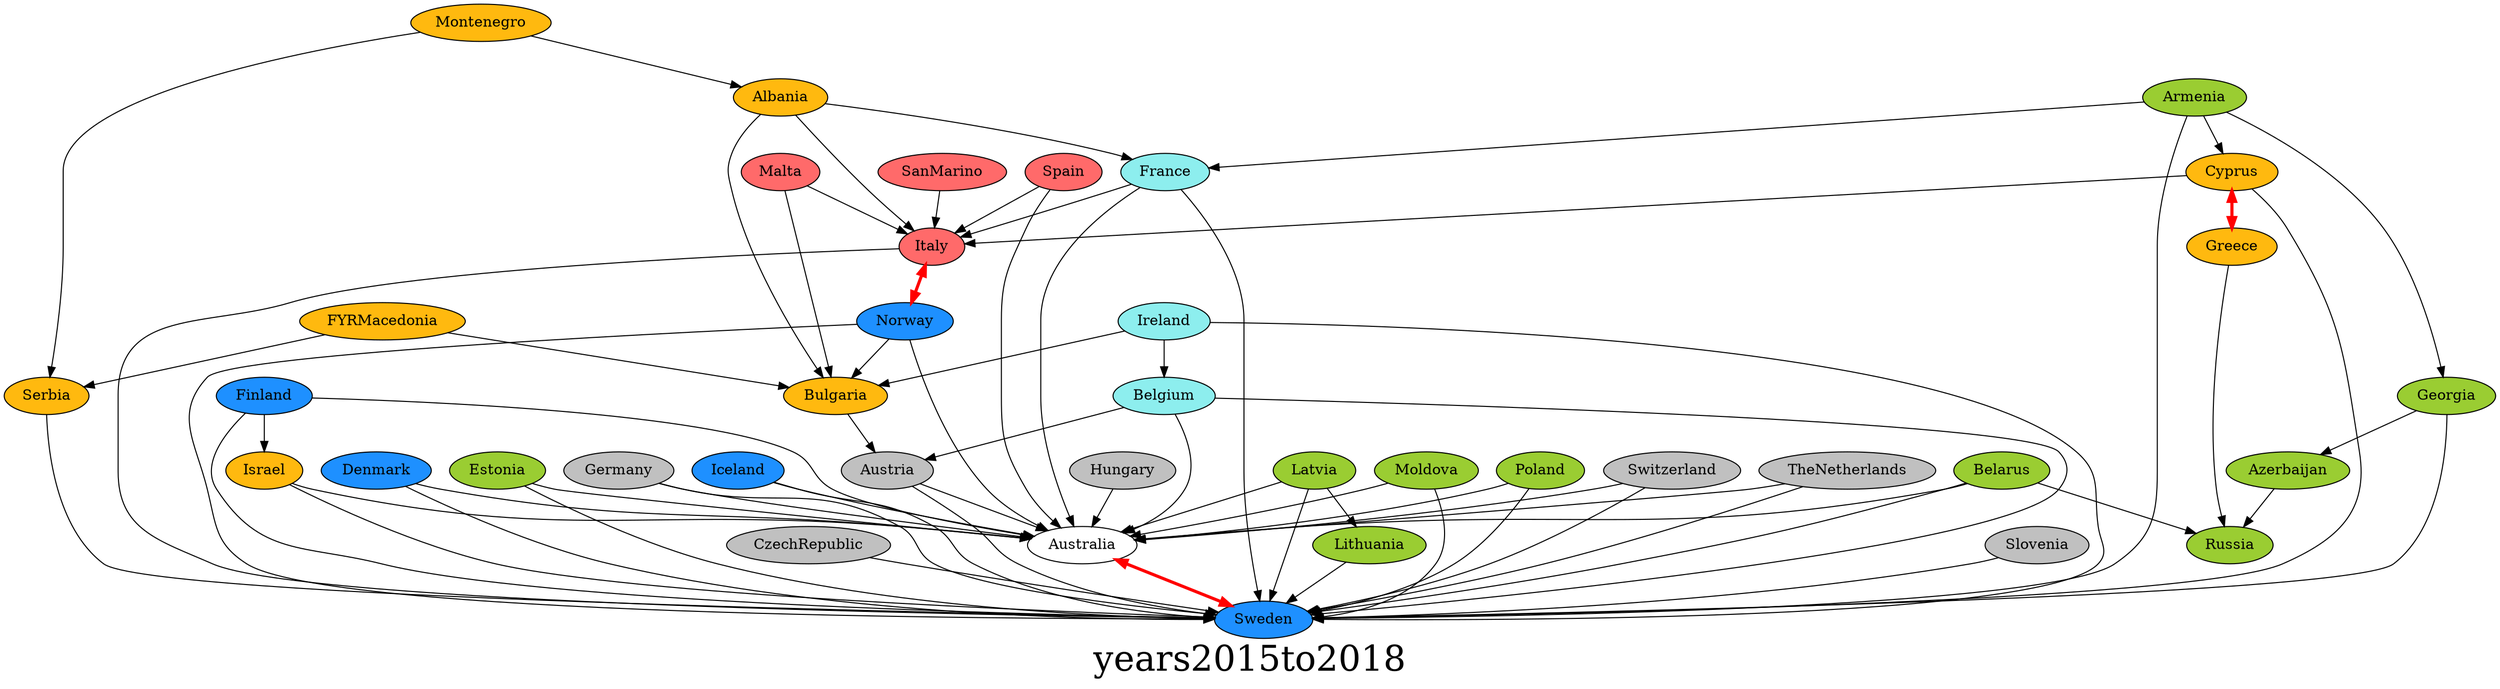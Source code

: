 digraph{ graph [label=years2015to2018, fontsize=34]; Albania [style=filled,fillcolor=darkgoldenrod1]; Bulgaria [style=filled,fillcolor=darkgoldenrod1]; Albania [style=filled,fillcolor=darkgoldenrod1]; France [style=filled,fillcolor=darkslategray2]; Albania [style=filled,fillcolor=darkgoldenrod1]; Italy [style=filled,fillcolor=indianred1]; Armenia [style=filled,fillcolor=olivedrab3]; Cyprus [style=filled,fillcolor=darkgoldenrod1]; Armenia [style=filled,fillcolor=olivedrab3]; France [style=filled,fillcolor=darkslategray2]; Armenia [style=filled,fillcolor=olivedrab3]; Georgia [style=filled,fillcolor=olivedrab3]; Armenia [style=filled,fillcolor=olivedrab3]; Sweden [style=filled,fillcolor=dodgerblue]; Sweden [style=filled,fillcolor=dodgerblue]; Austria [style=filled,fillcolor=gray]; Austria [style=filled,fillcolor=gray]; Sweden [style=filled,fillcolor=dodgerblue]; Azerbaijan [style=filled,fillcolor=olivedrab3]; Russia [style=filled,fillcolor=olivedrab3]; Belarus [style=filled,fillcolor=olivedrab3]; Belarus [style=filled,fillcolor=olivedrab3]; Russia [style=filled,fillcolor=olivedrab3]; Belarus [style=filled,fillcolor=olivedrab3]; Sweden [style=filled,fillcolor=dodgerblue]; Belgium [style=filled,fillcolor=darkslategray2]; Belgium [style=filled,fillcolor=darkslategray2]; Austria [style=filled,fillcolor=gray]; Belgium [style=filled,fillcolor=darkslategray2]; Sweden [style=filled,fillcolor=dodgerblue]; Bulgaria [style=filled,fillcolor=darkgoldenrod1]; Austria [style=filled,fillcolor=gray]; Cyprus [style=filled,fillcolor=darkgoldenrod1]; Greece [style=filled,fillcolor=darkgoldenrod1]; Cyprus [style=filled,fillcolor=darkgoldenrod1]; Italy [style=filled,fillcolor=indianred1]; Cyprus [style=filled,fillcolor=darkgoldenrod1]; Sweden [style=filled,fillcolor=dodgerblue]; CzechRepublic [style=filled,fillcolor=gray]; Sweden [style=filled,fillcolor=dodgerblue]; Denmark [style=filled,fillcolor=dodgerblue]; Denmark [style=filled,fillcolor=dodgerblue]; Sweden [style=filled,fillcolor=dodgerblue]; Estonia [style=filled,fillcolor=olivedrab3]; Estonia [style=filled,fillcolor=olivedrab3]; Sweden [style=filled,fillcolor=dodgerblue]; FYRMacedonia [style=filled,fillcolor=darkgoldenrod1]; Bulgaria [style=filled,fillcolor=darkgoldenrod1]; FYRMacedonia [style=filled,fillcolor=darkgoldenrod1]; Serbia [style=filled,fillcolor=darkgoldenrod1]; Finland [style=filled,fillcolor=dodgerblue]; Finland [style=filled,fillcolor=dodgerblue]; Israel [style=filled,fillcolor=darkgoldenrod1]; Finland [style=filled,fillcolor=dodgerblue]; Sweden [style=filled,fillcolor=dodgerblue]; France [style=filled,fillcolor=darkslategray2]; France [style=filled,fillcolor=darkslategray2]; Italy [style=filled,fillcolor=indianred1]; France [style=filled,fillcolor=darkslategray2]; Sweden [style=filled,fillcolor=dodgerblue]; Georgia [style=filled,fillcolor=olivedrab3]; Azerbaijan [style=filled,fillcolor=olivedrab3]; Georgia [style=filled,fillcolor=olivedrab3]; Sweden [style=filled,fillcolor=dodgerblue]; Germany [style=filled,fillcolor=gray]; Germany [style=filled,fillcolor=gray]; Sweden [style=filled,fillcolor=dodgerblue]; Greece [style=filled,fillcolor=darkgoldenrod1]; Cyprus [style=filled,fillcolor=darkgoldenrod1]; Greece [style=filled,fillcolor=darkgoldenrod1]; Russia [style=filled,fillcolor=olivedrab3]; Hungary [style=filled,fillcolor=gray]; Iceland [style=filled,fillcolor=dodgerblue]; Iceland [style=filled,fillcolor=dodgerblue]; Sweden [style=filled,fillcolor=dodgerblue]; Ireland [style=filled,fillcolor=darkslategray2]; Belgium [style=filled,fillcolor=darkslategray2]; Ireland [style=filled,fillcolor=darkslategray2]; Bulgaria [style=filled,fillcolor=darkgoldenrod1]; Ireland [style=filled,fillcolor=darkslategray2]; Sweden [style=filled,fillcolor=dodgerblue]; Israel [style=filled,fillcolor=darkgoldenrod1]; Israel [style=filled,fillcolor=darkgoldenrod1]; Sweden [style=filled,fillcolor=dodgerblue]; Italy [style=filled,fillcolor=indianred1]; Norway [style=filled,fillcolor=dodgerblue]; Italy [style=filled,fillcolor=indianred1]; Sweden [style=filled,fillcolor=dodgerblue]; Latvia [style=filled,fillcolor=olivedrab3]; Latvia [style=filled,fillcolor=olivedrab3]; Lithuania [style=filled,fillcolor=olivedrab3]; Latvia [style=filled,fillcolor=olivedrab3]; Sweden [style=filled,fillcolor=dodgerblue]; Lithuania [style=filled,fillcolor=olivedrab3]; Sweden [style=filled,fillcolor=dodgerblue]; Malta [style=filled,fillcolor=indianred1]; Bulgaria [style=filled,fillcolor=darkgoldenrod1]; Malta [style=filled,fillcolor=indianred1]; Italy [style=filled,fillcolor=indianred1]; Moldova [style=filled,fillcolor=olivedrab3]; Moldova [style=filled,fillcolor=olivedrab3]; Sweden [style=filled,fillcolor=dodgerblue]; Montenegro [style=filled,fillcolor=darkgoldenrod1]; Albania [style=filled,fillcolor=darkgoldenrod1]; Montenegro [style=filled,fillcolor=darkgoldenrod1]; Serbia [style=filled,fillcolor=darkgoldenrod1]; Norway [style=filled,fillcolor=dodgerblue]; Norway [style=filled,fillcolor=dodgerblue]; Bulgaria [style=filled,fillcolor=darkgoldenrod1]; Norway [style=filled,fillcolor=dodgerblue]; Italy [style=filled,fillcolor=indianred1]; Norway [style=filled,fillcolor=dodgerblue]; Sweden [style=filled,fillcolor=dodgerblue]; Poland [style=filled,fillcolor=olivedrab3]; Poland [style=filled,fillcolor=olivedrab3]; Sweden [style=filled,fillcolor=dodgerblue]; SanMarino [style=filled,fillcolor=indianred1]; Italy [style=filled,fillcolor=indianred1]; Serbia [style=filled,fillcolor=darkgoldenrod1]; Sweden [style=filled,fillcolor=dodgerblue]; Slovenia [style=filled,fillcolor=gray]; Sweden [style=filled,fillcolor=dodgerblue]; Spain [style=filled,fillcolor=indianred1]; Spain [style=filled,fillcolor=indianred1]; Italy [style=filled,fillcolor=indianred1]; Sweden [style=filled,fillcolor=dodgerblue]; Switzerland [style=filled,fillcolor=gray]; Switzerland [style=filled,fillcolor=gray]; Sweden [style=filled,fillcolor=dodgerblue]; TheNetherlands [style=filled,fillcolor=gray]; TheNetherlands [style=filled,fillcolor=gray]; Sweden [style=filled,fillcolor=dodgerblue]; Australia->Sweden [dir=both color=red penwidth=3];Cyprus->Greece [dir=both color=red penwidth=3];Italy->Norway [dir=both color=red penwidth=3];Albania->Bulgaria;Albania->France;Albania->Italy;Armenia->Cyprus;Armenia->France;Armenia->Georgia;Armenia->Sweden;Austria->Australia;Austria->Sweden;Azerbaijan->Russia;Belarus->Australia;Belarus->Russia;Belarus->Sweden;Belgium->Australia;Belgium->Austria;Belgium->Sweden;Bulgaria->Austria;Cyprus->Italy;Cyprus->Sweden;CzechRepublic->Sweden;Denmark->Australia;Denmark->Sweden;Estonia->Australia;Estonia->Sweden;FYRMacedonia->Bulgaria;FYRMacedonia->Serbia;Finland->Australia;Finland->Israel;Finland->Sweden;France->Australia;France->Italy;France->Sweden;Georgia->Azerbaijan;Georgia->Sweden;Germany->Australia;Germany->Sweden;Greece->Russia;Hungary->Australia;Iceland->Australia;Iceland->Sweden;Ireland->Belgium;Ireland->Bulgaria;Ireland->Sweden;Israel->Australia;Israel->Sweden;Italy->Sweden;Latvia->Australia;Latvia->Lithuania;Latvia->Sweden;Lithuania->Sweden;Malta->Bulgaria;Malta->Italy;Moldova->Australia;Moldova->Sweden;Montenegro->Albania;Montenegro->Serbia;Norway->Australia;Norway->Bulgaria;Norway->Sweden;Poland->Australia;Poland->Sweden;SanMarino->Italy;Serbia->Sweden;Slovenia->Sweden;Spain->Australia;Spain->Italy;Switzerland->Australia;Switzerland->Sweden;TheNetherlands->Australia;TheNetherlands->Sweden;}
